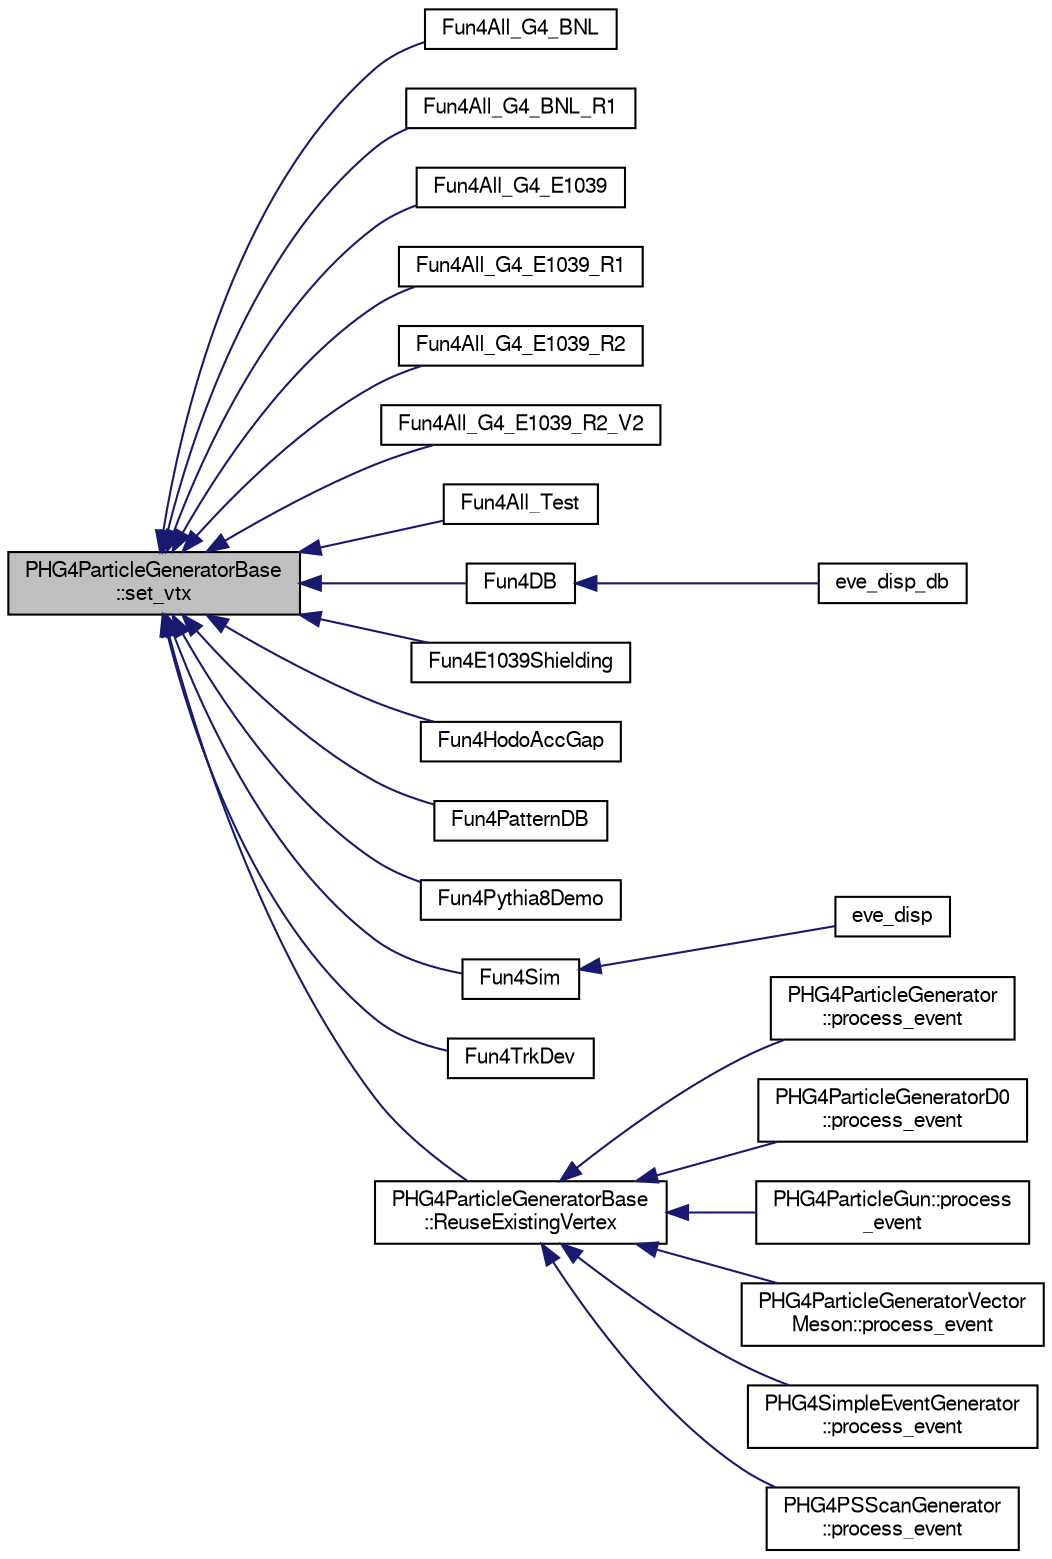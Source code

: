 digraph "PHG4ParticleGeneratorBase::set_vtx"
{
  bgcolor="transparent";
  edge [fontname="FreeSans",fontsize="10",labelfontname="FreeSans",labelfontsize="10"];
  node [fontname="FreeSans",fontsize="10",shape=record];
  rankdir="LR";
  Node1 [label="PHG4ParticleGeneratorBase\l::set_vtx",height=0.2,width=0.4,color="black", fillcolor="grey75", style="filled" fontcolor="black"];
  Node1 -> Node2 [dir="back",color="midnightblue",fontsize="10",style="solid",fontname="FreeSans"];
  Node2 [label="Fun4All_G4_BNL",height=0.2,width=0.4,color="black",URL="$d9/de0/Fun4All__G4__BNL_8C.html#a62a558c2bb73d1be82a65b16f52ce2e0"];
  Node1 -> Node3 [dir="back",color="midnightblue",fontsize="10",style="solid",fontname="FreeSans"];
  Node3 [label="Fun4All_G4_BNL_R1",height=0.2,width=0.4,color="black",URL="$de/dad/Fun4All__G4__BNL__R1_8C.html#a361be596f3554cfa3d0fc26346c50c31"];
  Node1 -> Node4 [dir="back",color="midnightblue",fontsize="10",style="solid",fontname="FreeSans"];
  Node4 [label="Fun4All_G4_E1039",height=0.2,width=0.4,color="black",URL="$d1/d24/Fun4All__G4__E1039_8C.html#ad81863c21df83a735c57713bc9ec59b1"];
  Node1 -> Node5 [dir="back",color="midnightblue",fontsize="10",style="solid",fontname="FreeSans"];
  Node5 [label="Fun4All_G4_E1039_R1",height=0.2,width=0.4,color="black",URL="$de/d10/Fun4All__G4__E1039__R1_8C.html#aa484b834b55e3114dfd4cd82dcd11831"];
  Node1 -> Node6 [dir="back",color="midnightblue",fontsize="10",style="solid",fontname="FreeSans"];
  Node6 [label="Fun4All_G4_E1039_R2",height=0.2,width=0.4,color="black",URL="$df/d98/Fun4All__G4__E1039__R2_8C.html#a0cc5938b98723b2d5216049aad7edb01"];
  Node1 -> Node7 [dir="back",color="midnightblue",fontsize="10",style="solid",fontname="FreeSans"];
  Node7 [label="Fun4All_G4_E1039_R2_V2",height=0.2,width=0.4,color="black",URL="$d1/d91/Fun4All__G4__E1039__R2__V2_8C.html#a89f8b08cddafb17f4ba14e509a0ca1db"];
  Node1 -> Node8 [dir="back",color="midnightblue",fontsize="10",style="solid",fontname="FreeSans"];
  Node8 [label="Fun4All_Test",height=0.2,width=0.4,color="black",URL="$d5/db4/Fun4All__Test_8C.html#ae69a57ea66fbed58544200f95796a66f"];
  Node1 -> Node9 [dir="back",color="midnightblue",fontsize="10",style="solid",fontname="FreeSans"];
  Node9 [label="Fun4DB",height=0.2,width=0.4,color="black",URL="$df/dc0/Fun4DB_8C.html#a156048b96f7485e3cc410afbc05fc286"];
  Node9 -> Node10 [dir="back",color="midnightblue",fontsize="10",style="solid",fontname="FreeSans"];
  Node10 [label="eve_disp_db",height=0.2,width=0.4,color="black",URL="$de/d2a/eve__disp__db_8C.html#aa8b45dd9cf940c8aff427aed5d9db19f"];
  Node1 -> Node11 [dir="back",color="midnightblue",fontsize="10",style="solid",fontname="FreeSans"];
  Node11 [label="Fun4E1039Shielding",height=0.2,width=0.4,color="black",URL="$d2/d24/Fun4E1039Shielding_8C.html#a42592782dd55d6e219305ff678a00dc2"];
  Node1 -> Node12 [dir="back",color="midnightblue",fontsize="10",style="solid",fontname="FreeSans"];
  Node12 [label="Fun4HodoAccGap",height=0.2,width=0.4,color="black",URL="$d6/d6a/Fun4HodoAccGap_8C.html#a7aaa0687f144d5e7b417d7e9ac5f36da"];
  Node1 -> Node13 [dir="back",color="midnightblue",fontsize="10",style="solid",fontname="FreeSans"];
  Node13 [label="Fun4PatternDB",height=0.2,width=0.4,color="black",URL="$d7/d66/Fun4PatternDB_8C.html#a9e68afec0dfdd12961d550386529d5eb"];
  Node1 -> Node14 [dir="back",color="midnightblue",fontsize="10",style="solid",fontname="FreeSans"];
  Node14 [label="Fun4Pythia8Demo",height=0.2,width=0.4,color="black",URL="$de/d66/Fun4Pythia8Demo_8C.html#a6a06be36766511c5ad76013c9cbfe5b5"];
  Node1 -> Node15 [dir="back",color="midnightblue",fontsize="10",style="solid",fontname="FreeSans"];
  Node15 [label="Fun4Sim",height=0.2,width=0.4,color="black",URL="$d7/d65/e1039-core_2macros_2Fun4Sim_8C.html#a5e9276116ae0064f58b288a1e0e4e3db"];
  Node15 -> Node16 [dir="back",color="midnightblue",fontsize="10",style="solid",fontname="FreeSans"];
  Node16 [label="eve_disp",height=0.2,width=0.4,color="black",URL="$d2/d96/eve__disp_8C.html#abeb034dea489ef1866373d2464ec5721"];
  Node1 -> Node17 [dir="back",color="midnightblue",fontsize="10",style="solid",fontname="FreeSans"];
  Node17 [label="Fun4TrkDev",height=0.2,width=0.4,color="black",URL="$d2/d3a/Fun4TrkDev_8C.html#abd98cf50196a6ad7cb2289d1f0442b73"];
  Node1 -> Node18 [dir="back",color="midnightblue",fontsize="10",style="solid",fontname="FreeSans"];
  Node18 [label="PHG4ParticleGeneratorBase\l::ReuseExistingVertex",height=0.2,width=0.4,color="black",URL="$d8/d78/classPHG4ParticleGeneratorBase.html#a1c8fb7b3cb97ad9c0eb85468be4f0f1b"];
  Node18 -> Node19 [dir="back",color="midnightblue",fontsize="10",style="solid",fontname="FreeSans"];
  Node19 [label="PHG4ParticleGenerator\l::process_event",height=0.2,width=0.4,color="black",URL="$dd/d68/classPHG4ParticleGenerator.html#a1292dcb1c73496ea30769a4b8c355780"];
  Node18 -> Node20 [dir="back",color="midnightblue",fontsize="10",style="solid",fontname="FreeSans"];
  Node20 [label="PHG4ParticleGeneratorD0\l::process_event",height=0.2,width=0.4,color="black",URL="$d9/d78/classPHG4ParticleGeneratorD0.html#a0d5fb0589e341d72f767844ead51039a"];
  Node18 -> Node21 [dir="back",color="midnightblue",fontsize="10",style="solid",fontname="FreeSans"];
  Node21 [label="PHG4ParticleGun::process\l_event",height=0.2,width=0.4,color="black",URL="$dd/d13/classPHG4ParticleGun.html#a6a76fa0b061c94d8ce36da48fd41d274"];
  Node18 -> Node22 [dir="back",color="midnightblue",fontsize="10",style="solid",fontname="FreeSans"];
  Node22 [label="PHG4ParticleGeneratorVector\lMeson::process_event",height=0.2,width=0.4,color="black",URL="$d7/dc3/classPHG4ParticleGeneratorVectorMeson.html#a31f17c8146593b2d946cc4c2762d25ed"];
  Node18 -> Node23 [dir="back",color="midnightblue",fontsize="10",style="solid",fontname="FreeSans"];
  Node23 [label="PHG4SimpleEventGenerator\l::process_event",height=0.2,width=0.4,color="black",URL="$d5/df3/classPHG4SimpleEventGenerator.html#a4a7065a5083bd5b21c3743f8e224065b"];
  Node18 -> Node24 [dir="back",color="midnightblue",fontsize="10",style="solid",fontname="FreeSans"];
  Node24 [label="PHG4PSScanGenerator\l::process_event",height=0.2,width=0.4,color="black",URL="$de/d76/classPHG4PSScanGenerator.html#a7da87ee5f9d1dc005871a8df83145c63"];
}
